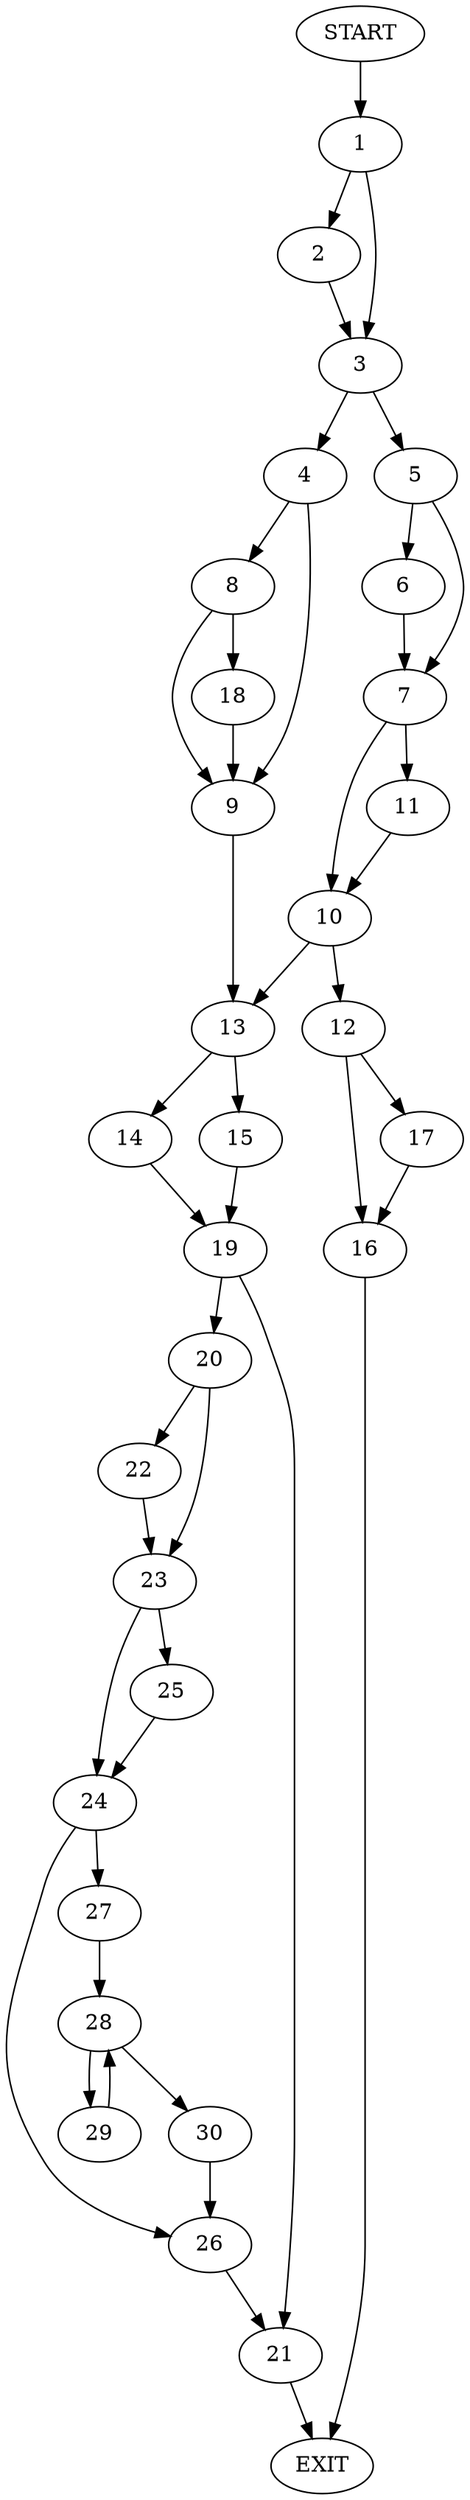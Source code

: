 digraph {
0 [label="START"]
31 [label="EXIT"]
0 -> 1
1 -> 2
1 -> 3
2 -> 3
3 -> 4
3 -> 5
5 -> 6
5 -> 7
4 -> 8
4 -> 9
6 -> 7
7 -> 10
7 -> 11
10 -> 12
10 -> 13
11 -> 10
13 -> 14
13 -> 15
12 -> 16
12 -> 17
16 -> 31
17 -> 16
9 -> 13
8 -> 18
8 -> 9
18 -> 9
14 -> 19
15 -> 19
19 -> 20
19 -> 21
21 -> 31
20 -> 22
20 -> 23
23 -> 24
23 -> 25
22 -> 23
24 -> 26
24 -> 27
25 -> 24
26 -> 21
27 -> 28
28 -> 29
28 -> 30
29 -> 28
30 -> 26
}
